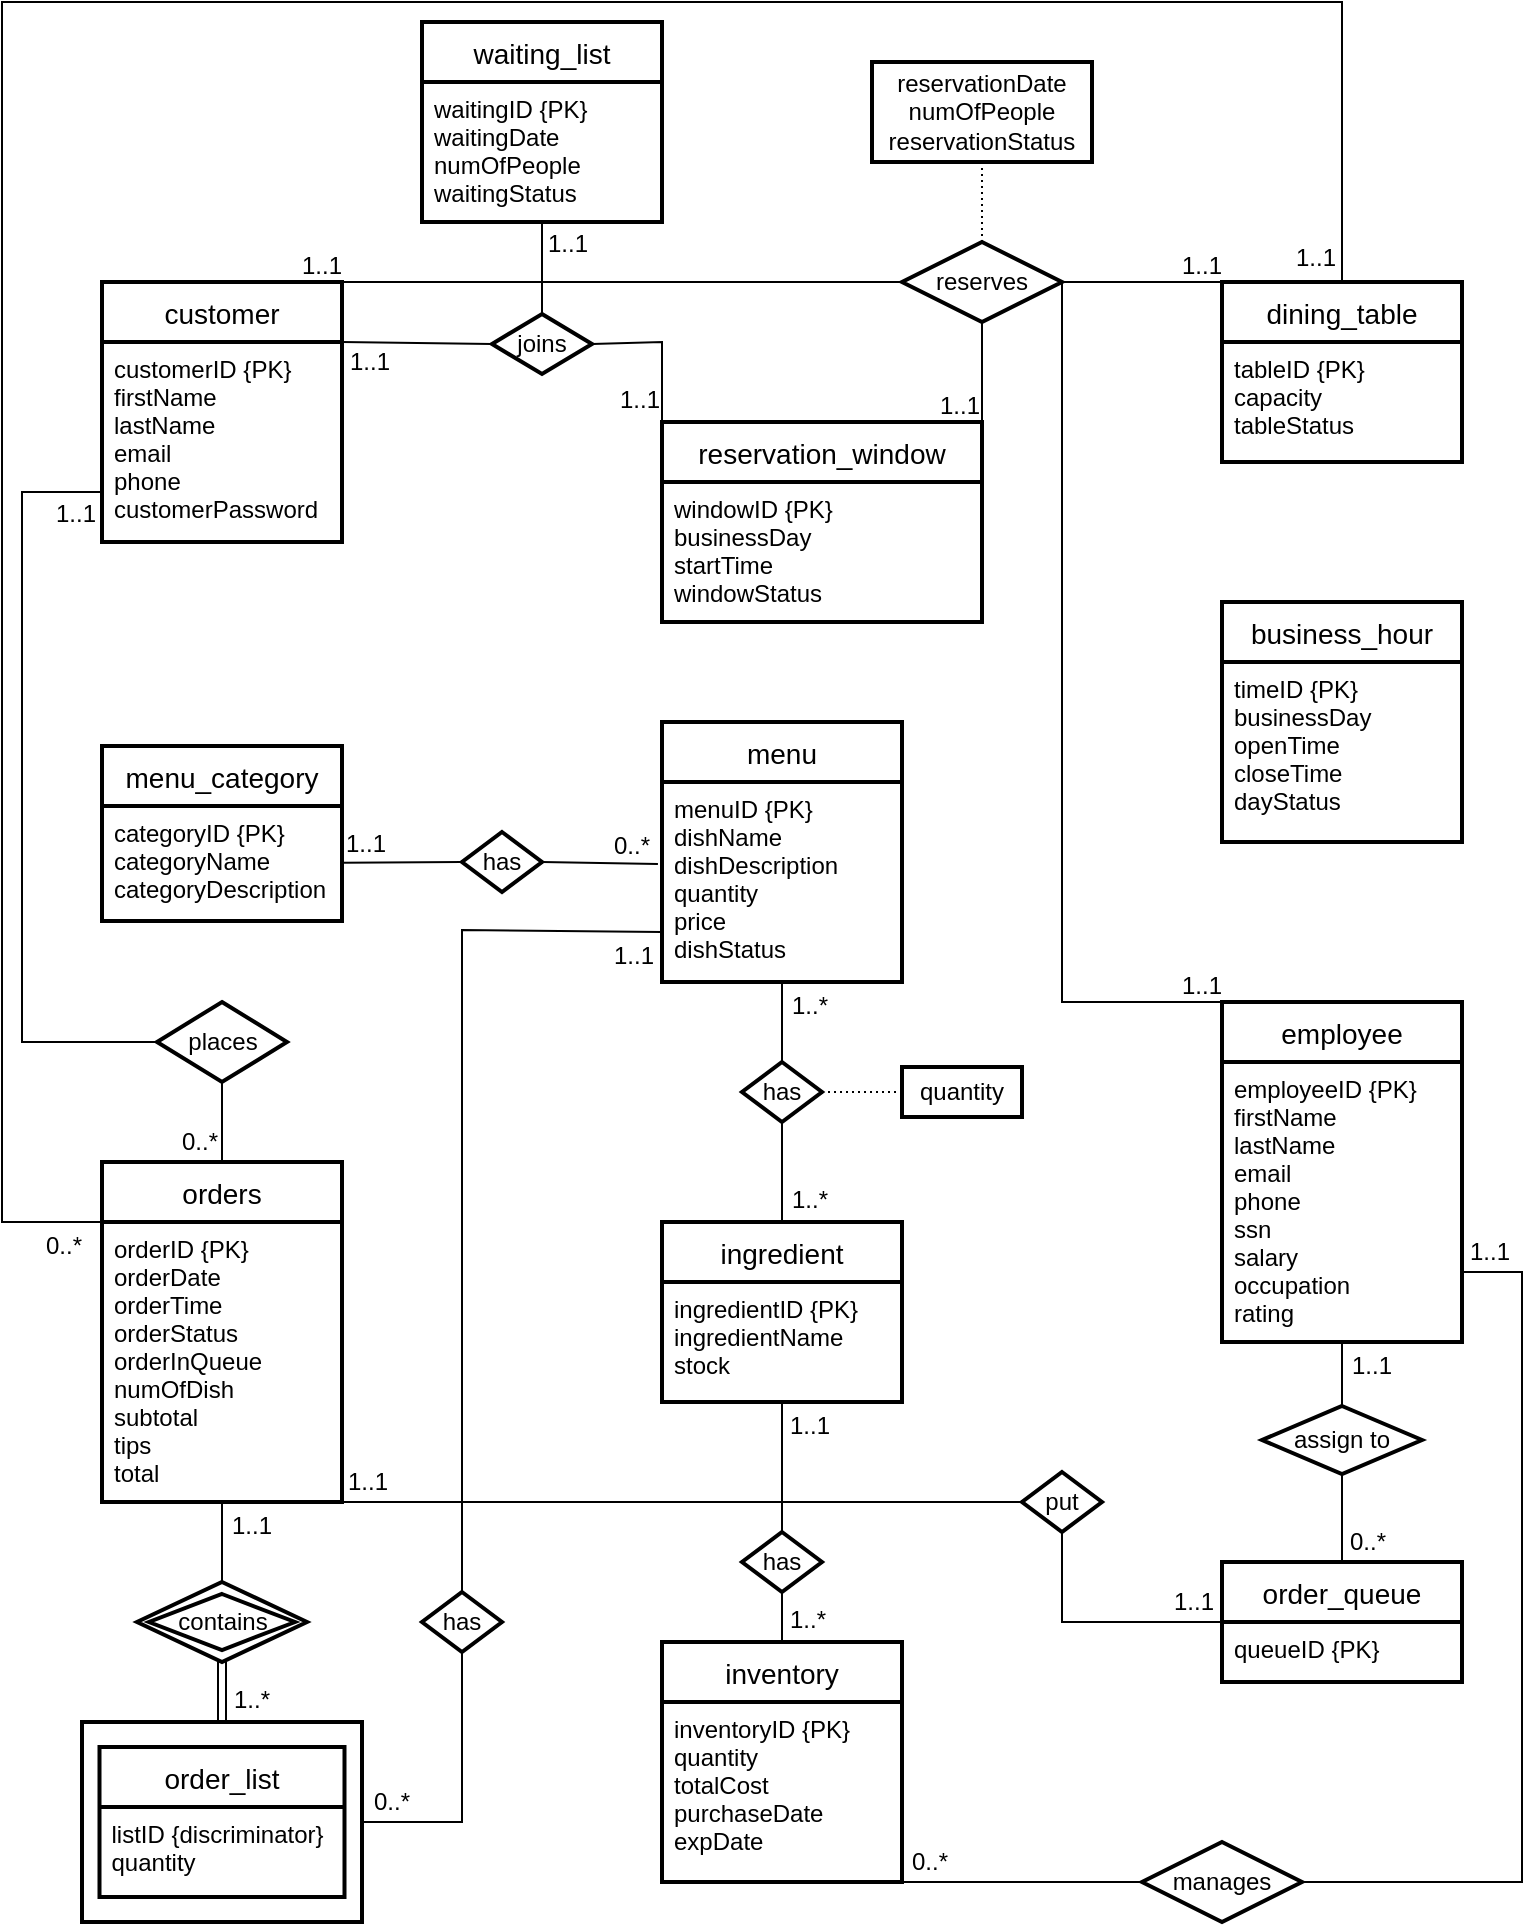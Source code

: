 <mxfile version="20.5.1" type="device"><diagram id="mL9s9Er5yRrEvb4fnso1" name="Page-1"><mxGraphModel dx="1038" dy="579" grid="1" gridSize="10" guides="1" tooltips="1" connect="1" arrows="1" fold="1" page="1" pageScale="1" pageWidth="850" pageHeight="1100" math="0" shadow="0"><root><mxCell id="0"/><mxCell id="1" parent="0"/><mxCell id="wDAieedOkazHFe8aLnD4-30" value="" style="group" parent="1" vertex="1" connectable="0"><mxGeometry x="80" y="920" width="140" height="100" as="geometry"/></mxCell><mxCell id="wDAieedOkazHFe8aLnD4-29" value="" style="rounded=0;whiteSpace=wrap;html=1;strokeWidth=2;fillColor=none;" parent="wDAieedOkazHFe8aLnD4-30" vertex="1"><mxGeometry width="140" height="100" as="geometry"/></mxCell><mxCell id="wDAieedOkazHFe8aLnD4-27" value="order_list" style="swimlane;childLayout=stackLayout;horizontal=1;startSize=30;horizontalStack=0;rounded=0;fontSize=14;fontStyle=0;strokeWidth=2;resizeParent=0;resizeLast=1;shadow=0;dashed=0;align=center;fillColor=none;html=0;" parent="wDAieedOkazHFe8aLnD4-30" vertex="1"><mxGeometry x="8.75" y="12.5" width="122.5" height="75" as="geometry"/></mxCell><mxCell id="wDAieedOkazHFe8aLnD4-28" value="listID {discriminator}&#10;quantity" style="align=left;strokeColor=none;fillColor=none;spacingLeft=4;fontSize=12;verticalAlign=top;resizable=0;rotatable=0;part=1;rounded=0;strokeWidth=2;html=0;" parent="wDAieedOkazHFe8aLnD4-27" vertex="1"><mxGeometry y="30" width="122.5" height="45" as="geometry"/></mxCell><mxCell id="wDAieedOkazHFe8aLnD4-1" value="customer" style="swimlane;childLayout=stackLayout;horizontal=1;startSize=30;horizontalStack=0;rounded=0;fontSize=14;fontStyle=0;strokeWidth=2;resizeParent=0;resizeLast=1;shadow=0;dashed=0;align=center;" parent="1" vertex="1"><mxGeometry x="90" y="200" width="120" height="130" as="geometry"/></mxCell><mxCell id="wDAieedOkazHFe8aLnD4-2" value="customerID {PK}&#10;firstName&#10;lastName&#10;email&#10;phone&#10;customerPassword" style="align=left;strokeColor=none;fillColor=none;spacingLeft=4;fontSize=12;verticalAlign=top;resizable=0;rotatable=0;part=1;" parent="wDAieedOkazHFe8aLnD4-1" vertex="1"><mxGeometry y="30" width="120" height="100" as="geometry"/></mxCell><mxCell id="wDAieedOkazHFe8aLnD4-6" value="business_hour" style="swimlane;childLayout=stackLayout;horizontal=1;startSize=30;horizontalStack=0;rounded=0;fontSize=14;fontStyle=0;strokeWidth=2;resizeParent=0;resizeLast=1;shadow=0;dashed=0;align=center;" parent="1" vertex="1"><mxGeometry x="650" y="360" width="120" height="120" as="geometry"/></mxCell><mxCell id="wDAieedOkazHFe8aLnD4-7" value="timeID {PK}&#10;businessDay&#10;openTime&#10;closeTime&#10;dayStatus" style="align=left;strokeColor=none;fillColor=none;spacingLeft=4;fontSize=12;verticalAlign=top;resizable=0;rotatable=0;part=1;rounded=0;" parent="wDAieedOkazHFe8aLnD4-6" vertex="1"><mxGeometry y="30" width="120" height="90" as="geometry"/></mxCell><mxCell id="wDAieedOkazHFe8aLnD4-8" value="employee" style="swimlane;childLayout=stackLayout;horizontal=1;startSize=30;horizontalStack=0;rounded=0;fontSize=14;fontStyle=0;strokeWidth=2;resizeParent=0;resizeLast=1;shadow=0;dashed=0;align=center;" parent="1" vertex="1"><mxGeometry x="650" y="560" width="120" height="170" as="geometry"/></mxCell><mxCell id="wDAieedOkazHFe8aLnD4-9" value="employeeID {PK}&#10;firstName&#10;lastName&#10;email&#10;phone&#10;ssn&#10;salary&#10;occupation&#10;rating" style="align=left;strokeColor=none;fillColor=none;spacingLeft=4;fontSize=12;verticalAlign=top;resizable=0;rotatable=0;part=1;rounded=0;" parent="wDAieedOkazHFe8aLnD4-8" vertex="1"><mxGeometry y="30" width="120" height="140" as="geometry"/></mxCell><mxCell id="wDAieedOkazHFe8aLnD4-10" value="dining_table" style="swimlane;childLayout=stackLayout;horizontal=1;startSize=30;horizontalStack=0;rounded=0;fontSize=14;fontStyle=0;strokeWidth=2;resizeParent=0;resizeLast=1;shadow=0;dashed=0;align=center;" parent="1" vertex="1"><mxGeometry x="650" y="200" width="120" height="90" as="geometry"/></mxCell><mxCell id="wDAieedOkazHFe8aLnD4-11" value="tableID {PK}&#10;capacity&#10;tableStatus" style="align=left;strokeColor=none;fillColor=none;spacingLeft=4;fontSize=12;verticalAlign=top;resizable=0;rotatable=0;part=1;rounded=0;" parent="wDAieedOkazHFe8aLnD4-10" vertex="1"><mxGeometry y="30" width="120" height="60" as="geometry"/></mxCell><mxCell id="wDAieedOkazHFe8aLnD4-12" value="reservation_window" style="swimlane;childLayout=stackLayout;horizontal=1;startSize=30;horizontalStack=0;rounded=0;fontSize=14;fontStyle=0;strokeWidth=2;resizeParent=0;resizeLast=1;shadow=0;dashed=0;align=center;" parent="1" vertex="1"><mxGeometry x="370" y="270" width="160" height="100" as="geometry"/></mxCell><mxCell id="wDAieedOkazHFe8aLnD4-13" value="windowID {PK}&#10;businessDay&#10;startTime&#10;windowStatus" style="align=left;strokeColor=none;fillColor=none;spacingLeft=4;fontSize=12;verticalAlign=top;resizable=0;rotatable=0;part=1;rounded=0;" parent="wDAieedOkazHFe8aLnD4-12" vertex="1"><mxGeometry y="30" width="160" height="70" as="geometry"/></mxCell><mxCell id="wDAieedOkazHFe8aLnD4-14" value="waiting_list" style="swimlane;childLayout=stackLayout;horizontal=1;startSize=30;horizontalStack=0;rounded=0;fontSize=14;fontStyle=0;strokeWidth=2;resizeParent=0;resizeLast=1;shadow=0;dashed=0;align=center;" parent="1" vertex="1"><mxGeometry x="250" y="70" width="120" height="100" as="geometry"/></mxCell><mxCell id="wDAieedOkazHFe8aLnD4-15" value="waitingID {PK}&#10;waitingDate&#10;numOfPeople&#10;waitingStatus" style="align=left;strokeColor=none;fillColor=none;spacingLeft=4;fontSize=12;verticalAlign=top;resizable=0;rotatable=0;part=1;rounded=0;" parent="wDAieedOkazHFe8aLnD4-14" vertex="1"><mxGeometry y="30" width="120" height="70" as="geometry"/></mxCell><mxCell id="wDAieedOkazHFe8aLnD4-24" value="orders" style="swimlane;childLayout=stackLayout;horizontal=1;startSize=30;horizontalStack=0;rounded=0;fontSize=14;fontStyle=0;strokeWidth=2;resizeParent=0;resizeLast=1;shadow=0;dashed=0;align=center;fillColor=none;html=0;" parent="1" vertex="1"><mxGeometry x="90" y="640" width="120" height="170" as="geometry"/></mxCell><mxCell id="wDAieedOkazHFe8aLnD4-25" value="orderID {PK}&#10;orderDate&#10;orderTime&#10;orderStatus&#10;orderInQueue&#10;numOfDish&#10;subtotal&#10;tips&#10;total" style="align=left;strokeColor=none;fillColor=none;spacingLeft=4;fontSize=12;verticalAlign=top;resizable=0;rotatable=0;part=1;rounded=0;strokeWidth=2;html=0;" parent="wDAieedOkazHFe8aLnD4-24" vertex="1"><mxGeometry y="30" width="120" height="140" as="geometry"/></mxCell><mxCell id="wDAieedOkazHFe8aLnD4-31" value="order_queue" style="swimlane;childLayout=stackLayout;horizontal=1;startSize=30;horizontalStack=0;rounded=0;fontSize=14;fontStyle=0;strokeWidth=2;resizeParent=0;resizeLast=1;shadow=0;dashed=0;align=center;fillColor=none;html=0;" parent="1" vertex="1"><mxGeometry x="650" y="840" width="120" height="60" as="geometry"/></mxCell><mxCell id="wDAieedOkazHFe8aLnD4-32" value="queueID {PK}" style="align=left;strokeColor=none;fillColor=none;spacingLeft=4;fontSize=12;verticalAlign=top;resizable=0;rotatable=0;part=1;rounded=0;strokeWidth=2;html=0;" parent="wDAieedOkazHFe8aLnD4-31" vertex="1"><mxGeometry y="30" width="120" height="30" as="geometry"/></mxCell><mxCell id="wDAieedOkazHFe8aLnD4-33" value="menu" style="swimlane;childLayout=stackLayout;horizontal=1;startSize=30;horizontalStack=0;rounded=0;fontSize=14;fontStyle=0;strokeWidth=2;resizeParent=0;resizeLast=1;shadow=0;dashed=0;align=center;fillColor=none;html=0;" parent="1" vertex="1"><mxGeometry x="370" y="420" width="120" height="130" as="geometry"/></mxCell><mxCell id="wDAieedOkazHFe8aLnD4-34" value="menuID {PK}&#10;dishName&#10;dishDescription&#10;quantity&#10;price&#10;dishStatus" style="align=left;strokeColor=none;fillColor=none;spacingLeft=4;fontSize=12;verticalAlign=top;resizable=0;rotatable=0;part=1;rounded=0;strokeWidth=2;html=0;" parent="wDAieedOkazHFe8aLnD4-33" vertex="1"><mxGeometry y="30" width="120" height="100" as="geometry"/></mxCell><mxCell id="wDAieedOkazHFe8aLnD4-35" value="ingredient" style="swimlane;childLayout=stackLayout;horizontal=1;startSize=30;horizontalStack=0;rounded=0;fontSize=14;fontStyle=0;strokeWidth=2;resizeParent=0;resizeLast=1;shadow=0;dashed=0;align=center;fillColor=none;html=0;" parent="1" vertex="1"><mxGeometry x="370" y="670" width="120" height="90" as="geometry"/></mxCell><mxCell id="wDAieedOkazHFe8aLnD4-36" value="ingredientID {PK}&#10;ingredientName&#10;stock" style="align=left;strokeColor=none;fillColor=none;spacingLeft=4;fontSize=12;verticalAlign=top;resizable=0;rotatable=0;part=1;rounded=0;strokeWidth=2;html=0;" parent="wDAieedOkazHFe8aLnD4-35" vertex="1"><mxGeometry y="30" width="120" height="60" as="geometry"/></mxCell><mxCell id="wDAieedOkazHFe8aLnD4-37" value="inventory" style="swimlane;childLayout=stackLayout;horizontal=1;startSize=30;horizontalStack=0;rounded=0;fontSize=14;fontStyle=0;strokeWidth=2;resizeParent=0;resizeLast=1;shadow=0;dashed=0;align=center;fillColor=none;html=0;" parent="1" vertex="1"><mxGeometry x="370" y="880" width="120" height="120" as="geometry"/></mxCell><mxCell id="wDAieedOkazHFe8aLnD4-38" value="inventoryID {PK}&#10;quantity&#10;totalCost&#10;purchaseDate&#10;expDate" style="align=left;strokeColor=none;fillColor=none;spacingLeft=4;fontSize=12;verticalAlign=top;resizable=0;rotatable=0;part=1;rounded=0;strokeWidth=2;html=0;" parent="wDAieedOkazHFe8aLnD4-37" vertex="1"><mxGeometry y="30" width="120" height="90" as="geometry"/></mxCell><mxCell id="wDAieedOkazHFe8aLnD4-44" value="reserves" style="shape=rhombus;perimeter=rhombusPerimeter;whiteSpace=wrap;html=1;align=center;rounded=0;strokeWidth=2;fillColor=none;" parent="1" vertex="1"><mxGeometry x="490" y="180" width="80" height="40" as="geometry"/></mxCell><mxCell id="wDAieedOkazHFe8aLnD4-50" value="places" style="shape=rhombus;perimeter=rhombusPerimeter;whiteSpace=wrap;html=1;align=center;rounded=0;strokeWidth=2;fillColor=none;" parent="1" vertex="1"><mxGeometry x="117.5" y="560" width="65" height="40" as="geometry"/></mxCell><mxCell id="wDAieedOkazHFe8aLnD4-51" value="" style="endArrow=none;html=1;rounded=0;exitX=0;exitY=0.5;exitDx=0;exitDy=0;entryX=0;entryY=0.75;entryDx=0;entryDy=0;" parent="1" source="wDAieedOkazHFe8aLnD4-50" target="wDAieedOkazHFe8aLnD4-2" edge="1"><mxGeometry relative="1" as="geometry"><mxPoint x="330" y="620" as="sourcePoint"/><mxPoint x="490" y="620" as="targetPoint"/><Array as="points"><mxPoint x="50" y="580"/><mxPoint x="50" y="305"/></Array></mxGeometry></mxCell><mxCell id="wDAieedOkazHFe8aLnD4-52" value="1..1" style="resizable=0;html=1;align=right;verticalAlign=bottom;rounded=0;strokeWidth=2;fillColor=none;" parent="wDAieedOkazHFe8aLnD4-51" connectable="0" vertex="1"><mxGeometry x="1" relative="1" as="geometry"><mxPoint x="-3" y="19" as="offset"/></mxGeometry></mxCell><mxCell id="wDAieedOkazHFe8aLnD4-53" value="has" style="shape=rhombus;perimeter=rhombusPerimeter;whiteSpace=wrap;html=1;align=center;rounded=0;strokeWidth=2;fillColor=none;" parent="1" vertex="1"><mxGeometry x="270" y="475" width="40" height="30" as="geometry"/></mxCell><mxCell id="wDAieedOkazHFe8aLnD4-54" value="" style="endArrow=none;html=1;rounded=0;exitX=1;exitY=0.5;exitDx=0;exitDy=0;entryX=-0.017;entryY=0.41;entryDx=0;entryDy=0;entryPerimeter=0;" parent="1" source="wDAieedOkazHFe8aLnD4-53" target="wDAieedOkazHFe8aLnD4-34" edge="1"><mxGeometry relative="1" as="geometry"><mxPoint x="110" y="630" as="sourcePoint"/><mxPoint x="320" y="440" as="targetPoint"/></mxGeometry></mxCell><mxCell id="wDAieedOkazHFe8aLnD4-55" value="0..*" style="resizable=0;html=1;align=right;verticalAlign=bottom;rounded=0;strokeWidth=2;fillColor=none;" parent="wDAieedOkazHFe8aLnD4-54" connectable="0" vertex="1"><mxGeometry x="1" relative="1" as="geometry"><mxPoint x="-3" y="-1" as="offset"/></mxGeometry></mxCell><mxCell id="wDAieedOkazHFe8aLnD4-56" value="" style="endArrow=none;html=1;rounded=0;exitX=0;exitY=0.5;exitDx=0;exitDy=0;" parent="1" source="wDAieedOkazHFe8aLnD4-53" target="wDAieedOkazHFe8aLnD4-17" edge="1"><mxGeometry relative="1" as="geometry"><mxPoint x="110" y="630" as="sourcePoint"/><mxPoint x="220" y="490" as="targetPoint"/></mxGeometry></mxCell><mxCell id="wDAieedOkazHFe8aLnD4-57" value="1..1" style="resizable=0;html=1;align=right;verticalAlign=bottom;rounded=0;strokeWidth=2;fillColor=none;" parent="wDAieedOkazHFe8aLnD4-56" connectable="0" vertex="1"><mxGeometry x="1" relative="1" as="geometry"><mxPoint x="22" y="-1" as="offset"/></mxGeometry></mxCell><mxCell id="wDAieedOkazHFe8aLnD4-58" value="" style="endArrow=none;html=1;rounded=0;exitX=0.5;exitY=1;exitDx=0;exitDy=0;entryX=0.5;entryY=0;entryDx=0;entryDy=0;" parent="1" source="wDAieedOkazHFe8aLnD4-50" target="wDAieedOkazHFe8aLnD4-24" edge="1"><mxGeometry relative="1" as="geometry"><mxPoint x="230" y="530" as="sourcePoint"/><mxPoint x="390" y="530" as="targetPoint"/></mxGeometry></mxCell><mxCell id="wDAieedOkazHFe8aLnD4-59" value="0..*" style="resizable=0;html=1;align=right;verticalAlign=bottom;rounded=0;strokeWidth=2;fillColor=none;" parent="wDAieedOkazHFe8aLnD4-58" connectable="0" vertex="1"><mxGeometry x="1" relative="1" as="geometry"><mxPoint x="-2" y="-2" as="offset"/></mxGeometry></mxCell><mxCell id="wDAieedOkazHFe8aLnD4-62" value="contains" style="shape=rhombus;double=1;perimeter=rhombusPerimeter;whiteSpace=wrap;html=1;align=center;rounded=0;strokeWidth=2;fillColor=none;" parent="1" vertex="1"><mxGeometry x="107.5" y="850" width="85" height="40" as="geometry"/></mxCell><mxCell id="wDAieedOkazHFe8aLnD4-63" value="" style="endArrow=none;html=1;rounded=0;exitX=0.5;exitY=0;exitDx=0;exitDy=0;entryX=0.5;entryY=1;entryDx=0;entryDy=0;" parent="1" source="wDAieedOkazHFe8aLnD4-62" target="wDAieedOkazHFe8aLnD4-25" edge="1"><mxGeometry relative="1" as="geometry"><mxPoint x="230" y="900" as="sourcePoint"/><mxPoint x="390" y="900" as="targetPoint"/></mxGeometry></mxCell><mxCell id="wDAieedOkazHFe8aLnD4-64" value="1..1" style="resizable=0;html=1;align=right;verticalAlign=bottom;rounded=0;strokeWidth=2;fillColor=none;" parent="wDAieedOkazHFe8aLnD4-63" connectable="0" vertex="1"><mxGeometry x="1" relative="1" as="geometry"><mxPoint x="25" y="20" as="offset"/></mxGeometry></mxCell><mxCell id="wDAieedOkazHFe8aLnD4-68" value="" style="endArrow=none;html=1;rounded=0;entryX=0;entryY=0.75;entryDx=0;entryDy=0;exitX=0.5;exitY=0;exitDx=0;exitDy=0;" parent="1" source="wDAieedOkazHFe8aLnD4-70" target="wDAieedOkazHFe8aLnD4-34" edge="1"><mxGeometry relative="1" as="geometry"><mxPoint x="290" y="840" as="sourcePoint"/><mxPoint x="340" y="520" as="targetPoint"/><Array as="points"><mxPoint x="270" y="524"/></Array></mxGeometry></mxCell><mxCell id="wDAieedOkazHFe8aLnD4-69" value="1..1" style="resizable=0;html=1;align=right;verticalAlign=bottom;rounded=0;strokeWidth=2;fillColor=none;" parent="wDAieedOkazHFe8aLnD4-68" connectable="0" vertex="1"><mxGeometry x="1" relative="1" as="geometry"><mxPoint x="-3" y="21" as="offset"/></mxGeometry></mxCell><mxCell id="wDAieedOkazHFe8aLnD4-70" value="has" style="shape=rhombus;perimeter=rhombusPerimeter;whiteSpace=wrap;html=1;align=center;rounded=0;strokeWidth=2;fillColor=none;" parent="1" vertex="1"><mxGeometry x="250" y="855" width="40" height="30" as="geometry"/></mxCell><mxCell id="wDAieedOkazHFe8aLnD4-73" value="" style="endArrow=none;html=1;rounded=0;exitX=0.5;exitY=1;exitDx=0;exitDy=0;entryX=1;entryY=0.5;entryDx=0;entryDy=0;" parent="1" source="wDAieedOkazHFe8aLnD4-70" target="wDAieedOkazHFe8aLnD4-29" edge="1"><mxGeometry relative="1" as="geometry"><mxPoint x="230" y="720" as="sourcePoint"/><mxPoint x="390" y="720" as="targetPoint"/><Array as="points"><mxPoint x="270" y="970"/></Array></mxGeometry></mxCell><mxCell id="wDAieedOkazHFe8aLnD4-74" value="0..*" style="resizable=0;html=1;align=right;verticalAlign=bottom;rounded=0;strokeWidth=2;fillColor=none;" parent="wDAieedOkazHFe8aLnD4-73" connectable="0" vertex="1"><mxGeometry x="1" relative="1" as="geometry"><mxPoint x="24" y="-2" as="offset"/></mxGeometry></mxCell><mxCell id="wDAieedOkazHFe8aLnD4-75" value="put" style="shape=rhombus;perimeter=rhombusPerimeter;whiteSpace=wrap;html=1;align=center;rounded=0;strokeWidth=2;fillColor=none;" parent="1" vertex="1"><mxGeometry x="550" y="795" width="40" height="30" as="geometry"/></mxCell><mxCell id="wDAieedOkazHFe8aLnD4-76" value="" style="endArrow=none;html=1;rounded=0;exitX=0.5;exitY=1;exitDx=0;exitDy=0;entryX=0;entryY=0;entryDx=0;entryDy=0;" parent="1" source="wDAieedOkazHFe8aLnD4-75" target="wDAieedOkazHFe8aLnD4-32" edge="1"><mxGeometry relative="1" as="geometry"><mxPoint x="500" y="860" as="sourcePoint"/><mxPoint x="570" y="880" as="targetPoint"/><Array as="points"><mxPoint x="570" y="870"/></Array></mxGeometry></mxCell><mxCell id="wDAieedOkazHFe8aLnD4-77" value="1..1" style="resizable=0;html=1;align=right;verticalAlign=bottom;rounded=0;strokeWidth=2;fillColor=none;" parent="wDAieedOkazHFe8aLnD4-76" connectable="0" vertex="1"><mxGeometry x="1" relative="1" as="geometry"><mxPoint x="-4" y="-2" as="offset"/></mxGeometry></mxCell><mxCell id="wDAieedOkazHFe8aLnD4-78" value="" style="endArrow=none;html=1;rounded=0;entryX=1;entryY=1;entryDx=0;entryDy=0;exitX=0;exitY=0.5;exitDx=0;exitDy=0;" parent="1" source="wDAieedOkazHFe8aLnD4-75" target="wDAieedOkazHFe8aLnD4-25" edge="1"><mxGeometry relative="1" as="geometry"><mxPoint x="360" y="810" as="sourcePoint"/><mxPoint x="520" y="810" as="targetPoint"/></mxGeometry></mxCell><mxCell id="wDAieedOkazHFe8aLnD4-79" value="1..1" style="resizable=0;html=1;align=right;verticalAlign=bottom;rounded=0;strokeWidth=2;fillColor=none;" parent="wDAieedOkazHFe8aLnD4-78" connectable="0" vertex="1"><mxGeometry x="1" relative="1" as="geometry"><mxPoint x="23" y="-2" as="offset"/></mxGeometry></mxCell><mxCell id="wDAieedOkazHFe8aLnD4-80" value="assign to" style="shape=rhombus;perimeter=rhombusPerimeter;whiteSpace=wrap;html=1;align=center;rounded=0;strokeWidth=2;fillColor=none;" parent="1" vertex="1"><mxGeometry x="670" y="762" width="80" height="34" as="geometry"/></mxCell><mxCell id="wDAieedOkazHFe8aLnD4-81" value="" style="endArrow=none;html=1;rounded=0;exitX=0.5;exitY=0;exitDx=0;exitDy=0;entryX=0.5;entryY=1;entryDx=0;entryDy=0;" parent="1" source="wDAieedOkazHFe8aLnD4-80" target="wDAieedOkazHFe8aLnD4-9" edge="1"><mxGeometry relative="1" as="geometry"><mxPoint x="360" y="810" as="sourcePoint"/><mxPoint x="520" y="810" as="targetPoint"/></mxGeometry></mxCell><mxCell id="wDAieedOkazHFe8aLnD4-82" value="1..1" style="resizable=0;html=1;align=right;verticalAlign=bottom;rounded=0;strokeWidth=2;fillColor=none;" parent="wDAieedOkazHFe8aLnD4-81" connectable="0" vertex="1"><mxGeometry x="1" relative="1" as="geometry"><mxPoint x="25" y="20" as="offset"/></mxGeometry></mxCell><mxCell id="wDAieedOkazHFe8aLnD4-86" value="" style="endArrow=none;html=1;rounded=0;exitX=0.5;exitY=1;exitDx=0;exitDy=0;entryX=0.5;entryY=0;entryDx=0;entryDy=0;" parent="1" source="wDAieedOkazHFe8aLnD4-80" target="wDAieedOkazHFe8aLnD4-31" edge="1"><mxGeometry relative="1" as="geometry"><mxPoint x="360" y="800" as="sourcePoint"/><mxPoint x="520" y="800" as="targetPoint"/></mxGeometry></mxCell><mxCell id="wDAieedOkazHFe8aLnD4-87" value="0..*" style="resizable=0;html=1;align=right;verticalAlign=bottom;rounded=0;strokeWidth=2;fillColor=none;" parent="wDAieedOkazHFe8aLnD4-86" connectable="0" vertex="1"><mxGeometry x="1" relative="1" as="geometry"><mxPoint x="22" y="-2" as="offset"/></mxGeometry></mxCell><mxCell id="wDAieedOkazHFe8aLnD4-88" value="manages" style="shape=rhombus;perimeter=rhombusPerimeter;whiteSpace=wrap;html=1;align=center;rounded=0;strokeWidth=2;fillColor=none;" parent="1" vertex="1"><mxGeometry x="610" y="980" width="80" height="40" as="geometry"/></mxCell><mxCell id="wDAieedOkazHFe8aLnD4-89" value="" style="endArrow=none;html=1;rounded=0;exitX=0;exitY=0.5;exitDx=0;exitDy=0;entryX=1;entryY=1;entryDx=0;entryDy=0;" parent="1" source="wDAieedOkazHFe8aLnD4-88" target="wDAieedOkazHFe8aLnD4-38" edge="1"><mxGeometry relative="1" as="geometry"><mxPoint x="360" y="800" as="sourcePoint"/><mxPoint x="520" y="800" as="targetPoint"/></mxGeometry></mxCell><mxCell id="wDAieedOkazHFe8aLnD4-90" value="0..*" style="resizable=0;html=1;align=right;verticalAlign=bottom;rounded=0;strokeWidth=2;fillColor=none;" parent="wDAieedOkazHFe8aLnD4-89" connectable="0" vertex="1"><mxGeometry x="1" relative="1" as="geometry"><mxPoint x="23" y="-2" as="offset"/></mxGeometry></mxCell><mxCell id="wDAieedOkazHFe8aLnD4-91" value="" style="endArrow=none;html=1;rounded=0;exitX=1;exitY=0.5;exitDx=0;exitDy=0;entryX=1;entryY=0.75;entryDx=0;entryDy=0;" parent="1" source="wDAieedOkazHFe8aLnD4-88" target="wDAieedOkazHFe8aLnD4-9" edge="1"><mxGeometry relative="1" as="geometry"><mxPoint x="360" y="800" as="sourcePoint"/><mxPoint x="520" y="800" as="targetPoint"/><Array as="points"><mxPoint x="800" y="1000"/><mxPoint x="800" y="695"/></Array></mxGeometry></mxCell><mxCell id="wDAieedOkazHFe8aLnD4-92" value="1..1" style="resizable=0;html=1;align=right;verticalAlign=bottom;rounded=0;strokeWidth=2;fillColor=none;" parent="wDAieedOkazHFe8aLnD4-91" connectable="0" vertex="1"><mxGeometry x="1" relative="1" as="geometry"><mxPoint x="24" y="-2" as="offset"/></mxGeometry></mxCell><mxCell id="wDAieedOkazHFe8aLnD4-93" value="has" style="shape=rhombus;perimeter=rhombusPerimeter;whiteSpace=wrap;html=1;align=center;rounded=0;strokeWidth=2;fillColor=none;" parent="1" vertex="1"><mxGeometry x="410" y="590" width="40" height="30" as="geometry"/></mxCell><mxCell id="wDAieedOkazHFe8aLnD4-94" value="" style="endArrow=none;html=1;rounded=0;exitX=0.5;exitY=1;exitDx=0;exitDy=0;entryX=0.5;entryY=0;entryDx=0;entryDy=0;" parent="1" source="wDAieedOkazHFe8aLnD4-93" target="wDAieedOkazHFe8aLnD4-35" edge="1"><mxGeometry relative="1" as="geometry"><mxPoint x="360" y="710" as="sourcePoint"/><mxPoint x="520" y="710" as="targetPoint"/></mxGeometry></mxCell><mxCell id="wDAieedOkazHFe8aLnD4-95" value="1..*" style="resizable=0;html=1;align=right;verticalAlign=bottom;rounded=0;strokeWidth=2;fillColor=none;" parent="wDAieedOkazHFe8aLnD4-94" connectable="0" vertex="1"><mxGeometry x="1" relative="1" as="geometry"><mxPoint x="23" y="-3" as="offset"/></mxGeometry></mxCell><mxCell id="wDAieedOkazHFe8aLnD4-96" value="" style="endArrow=none;html=1;rounded=0;exitX=0.5;exitY=0;exitDx=0;exitDy=0;entryX=0.5;entryY=1;entryDx=0;entryDy=0;" parent="1" source="wDAieedOkazHFe8aLnD4-93" target="wDAieedOkazHFe8aLnD4-34" edge="1"><mxGeometry relative="1" as="geometry"><mxPoint x="360" y="710" as="sourcePoint"/><mxPoint x="520" y="710" as="targetPoint"/></mxGeometry></mxCell><mxCell id="wDAieedOkazHFe8aLnD4-97" value="1..*" style="resizable=0;html=1;align=right;verticalAlign=bottom;rounded=0;strokeWidth=2;fillColor=none;" parent="wDAieedOkazHFe8aLnD4-96" connectable="0" vertex="1"><mxGeometry x="1" relative="1" as="geometry"><mxPoint x="23" y="20" as="offset"/></mxGeometry></mxCell><mxCell id="wDAieedOkazHFe8aLnD4-98" value="has" style="shape=rhombus;perimeter=rhombusPerimeter;whiteSpace=wrap;html=1;align=center;rounded=0;strokeWidth=2;fillColor=none;" parent="1" vertex="1"><mxGeometry x="410" y="825" width="40" height="30" as="geometry"/></mxCell><mxCell id="wDAieedOkazHFe8aLnD4-102" value="" style="endArrow=none;html=1;rounded=0;exitX=0.5;exitY=0;exitDx=0;exitDy=0;entryX=0.5;entryY=1;entryDx=0;entryDy=0;" parent="1" source="wDAieedOkazHFe8aLnD4-98" target="wDAieedOkazHFe8aLnD4-36" edge="1"><mxGeometry relative="1" as="geometry"><mxPoint x="360" y="800" as="sourcePoint"/><mxPoint x="520" y="800" as="targetPoint"/></mxGeometry></mxCell><mxCell id="wDAieedOkazHFe8aLnD4-103" value="1..1" style="resizable=0;html=1;align=right;verticalAlign=bottom;rounded=0;strokeWidth=2;fillColor=none;" parent="wDAieedOkazHFe8aLnD4-102" connectable="0" vertex="1"><mxGeometry x="1" relative="1" as="geometry"><mxPoint x="24" y="20" as="offset"/></mxGeometry></mxCell><mxCell id="wDAieedOkazHFe8aLnD4-106" value="" style="endArrow=none;html=1;rounded=0;exitX=0.5;exitY=1;exitDx=0;exitDy=0;entryX=0.5;entryY=0;entryDx=0;entryDy=0;" parent="1" source="wDAieedOkazHFe8aLnD4-98" target="wDAieedOkazHFe8aLnD4-37" edge="1"><mxGeometry relative="1" as="geometry"><mxPoint x="360" y="800" as="sourcePoint"/><mxPoint x="520" y="800" as="targetPoint"/></mxGeometry></mxCell><mxCell id="wDAieedOkazHFe8aLnD4-107" value="1..*" style="resizable=0;html=1;align=right;verticalAlign=bottom;rounded=0;strokeWidth=2;fillColor=none;" parent="wDAieedOkazHFe8aLnD4-106" connectable="0" vertex="1"><mxGeometry x="1" relative="1" as="geometry"><mxPoint x="22" y="-3" as="offset"/></mxGeometry></mxCell><mxCell id="wDAieedOkazHFe8aLnD4-108" value="quantity" style="whiteSpace=wrap;html=1;align=center;rounded=0;strokeWidth=2;fillColor=none;" parent="1" vertex="1"><mxGeometry x="490" y="592.5" width="60" height="25" as="geometry"/></mxCell><mxCell id="wDAieedOkazHFe8aLnD4-109" value="" style="endArrow=none;html=1;rounded=0;dashed=1;dashPattern=1 2;exitX=1;exitY=0.5;exitDx=0;exitDy=0;entryX=0;entryY=0.5;entryDx=0;entryDy=0;" parent="1" source="wDAieedOkazHFe8aLnD4-93" target="wDAieedOkazHFe8aLnD4-108" edge="1"><mxGeometry relative="1" as="geometry"><mxPoint x="360" y="710" as="sourcePoint"/><mxPoint x="520" y="710" as="targetPoint"/></mxGeometry></mxCell><mxCell id="wDAieedOkazHFe8aLnD4-111" value="" style="endArrow=none;html=1;rounded=0;exitX=0.5;exitY=1;exitDx=0;exitDy=0;entryX=1;entryY=0;entryDx=0;entryDy=0;" parent="1" source="wDAieedOkazHFe8aLnD4-44" target="wDAieedOkazHFe8aLnD4-12" edge="1"><mxGeometry relative="1" as="geometry"><mxPoint x="360" y="350" as="sourcePoint"/><mxPoint x="520" y="350" as="targetPoint"/></mxGeometry></mxCell><mxCell id="wDAieedOkazHFe8aLnD4-112" value="1..1" style="resizable=0;html=1;align=right;verticalAlign=bottom;rounded=0;strokeWidth=2;fillColor=none;" parent="wDAieedOkazHFe8aLnD4-111" connectable="0" vertex="1"><mxGeometry x="1" relative="1" as="geometry"><mxPoint x="-1" as="offset"/></mxGeometry></mxCell><mxCell id="wDAieedOkazHFe8aLnD4-113" value="" style="endArrow=none;html=1;rounded=0;exitX=1;exitY=0.5;exitDx=0;exitDy=0;entryX=0;entryY=0;entryDx=0;entryDy=0;" parent="1" source="wDAieedOkazHFe8aLnD4-44" target="wDAieedOkazHFe8aLnD4-10" edge="1"><mxGeometry relative="1" as="geometry"><mxPoint x="360" y="350" as="sourcePoint"/><mxPoint x="520" y="350" as="targetPoint"/></mxGeometry></mxCell><mxCell id="wDAieedOkazHFe8aLnD4-114" value="1..1" style="resizable=0;html=1;align=right;verticalAlign=bottom;rounded=0;strokeWidth=2;fillColor=none;" parent="wDAieedOkazHFe8aLnD4-113" connectable="0" vertex="1"><mxGeometry x="1" relative="1" as="geometry"/></mxCell><mxCell id="wDAieedOkazHFe8aLnD4-115" value="" style="endArrow=none;html=1;rounded=0;exitX=0;exitY=0.5;exitDx=0;exitDy=0;entryX=1;entryY=0;entryDx=0;entryDy=0;" parent="1" source="wDAieedOkazHFe8aLnD4-44" target="wDAieedOkazHFe8aLnD4-1" edge="1"><mxGeometry relative="1" as="geometry"><mxPoint x="360" y="350" as="sourcePoint"/><mxPoint x="520" y="350" as="targetPoint"/></mxGeometry></mxCell><mxCell id="wDAieedOkazHFe8aLnD4-116" value="1..1" style="resizable=0;html=1;align=right;verticalAlign=bottom;rounded=0;strokeWidth=2;fillColor=none;" parent="wDAieedOkazHFe8aLnD4-115" connectable="0" vertex="1"><mxGeometry x="1" relative="1" as="geometry"/></mxCell><mxCell id="wDAieedOkazHFe8aLnD4-117" value="reservationDate&lt;br&gt;numOfPeople&lt;br&gt;reservationStatus" style="whiteSpace=wrap;html=1;align=center;rounded=0;strokeWidth=2;fillColor=none;" parent="1" vertex="1"><mxGeometry x="475" y="90" width="110" height="50" as="geometry"/></mxCell><mxCell id="wDAieedOkazHFe8aLnD4-118" value="" style="endArrow=none;html=1;rounded=0;dashed=1;dashPattern=1 2;exitX=0.5;exitY=1;exitDx=0;exitDy=0;entryX=0.5;entryY=0;entryDx=0;entryDy=0;" parent="1" source="wDAieedOkazHFe8aLnD4-117" target="wDAieedOkazHFe8aLnD4-44" edge="1"><mxGeometry relative="1" as="geometry"><mxPoint x="360" y="250" as="sourcePoint"/><mxPoint x="520" y="250" as="targetPoint"/></mxGeometry></mxCell><mxCell id="wDAieedOkazHFe8aLnD4-120" value="joins" style="shape=rhombus;perimeter=rhombusPerimeter;whiteSpace=wrap;html=1;align=center;rounded=0;strokeWidth=2;fillColor=none;" parent="1" vertex="1"><mxGeometry x="285" y="216" width="50" height="30" as="geometry"/></mxCell><mxCell id="wDAieedOkazHFe8aLnD4-121" value="" style="endArrow=none;html=1;rounded=0;exitX=1;exitY=0.5;exitDx=0;exitDy=0;entryX=0;entryY=0;entryDx=0;entryDy=0;" parent="1" edge="1"><mxGeometry relative="1" as="geometry"><mxPoint x="335" y="231" as="sourcePoint"/><mxPoint x="370" y="270" as="targetPoint"/><Array as="points"><mxPoint x="370" y="230"/></Array></mxGeometry></mxCell><mxCell id="wDAieedOkazHFe8aLnD4-122" value="1..1" style="resizable=0;html=1;align=right;verticalAlign=bottom;rounded=0;strokeWidth=2;fillColor=none;" parent="wDAieedOkazHFe8aLnD4-121" connectable="0" vertex="1"><mxGeometry x="1" relative="1" as="geometry"><mxPoint x="-1" y="-2" as="offset"/></mxGeometry></mxCell><mxCell id="wDAieedOkazHFe8aLnD4-123" value="" style="endArrow=none;html=1;rounded=0;exitX=0.5;exitY=0;exitDx=0;exitDy=0;entryX=0.5;entryY=1;entryDx=0;entryDy=0;" parent="1" source="wDAieedOkazHFe8aLnD4-120" target="wDAieedOkazHFe8aLnD4-15" edge="1"><mxGeometry relative="1" as="geometry"><mxPoint x="360" y="250" as="sourcePoint"/><mxPoint x="520" y="250" as="targetPoint"/></mxGeometry></mxCell><mxCell id="wDAieedOkazHFe8aLnD4-124" value="1..1" style="resizable=0;html=1;align=right;verticalAlign=bottom;rounded=0;strokeWidth=2;fillColor=none;" parent="wDAieedOkazHFe8aLnD4-123" connectable="0" vertex="1"><mxGeometry x="1" relative="1" as="geometry"><mxPoint x="23" y="19" as="offset"/></mxGeometry></mxCell><mxCell id="wDAieedOkazHFe8aLnD4-125" value="" style="endArrow=none;html=1;rounded=0;exitX=0;exitY=0.5;exitDx=0;exitDy=0;entryX=1;entryY=0;entryDx=0;entryDy=0;" parent="1" source="wDAieedOkazHFe8aLnD4-120" target="wDAieedOkazHFe8aLnD4-2" edge="1"><mxGeometry relative="1" as="geometry"><mxPoint x="360" y="250" as="sourcePoint"/><mxPoint x="520" y="250" as="targetPoint"/></mxGeometry></mxCell><mxCell id="wDAieedOkazHFe8aLnD4-126" value="1..1" style="resizable=0;html=1;align=right;verticalAlign=bottom;rounded=0;strokeWidth=2;fillColor=none;" parent="wDAieedOkazHFe8aLnD4-125" connectable="0" vertex="1"><mxGeometry x="1" relative="1" as="geometry"><mxPoint x="24" y="18" as="offset"/></mxGeometry></mxCell><mxCell id="wDAieedOkazHFe8aLnD4-127" value="" style="endArrow=none;html=1;rounded=0;entryX=0;entryY=0;entryDx=0;entryDy=0;exitX=1;exitY=0.5;exitDx=0;exitDy=0;" parent="1" source="wDAieedOkazHFe8aLnD4-44" target="wDAieedOkazHFe8aLnD4-8" edge="1"><mxGeometry relative="1" as="geometry"><mxPoint x="350" y="420" as="sourcePoint"/><mxPoint x="510" y="420" as="targetPoint"/><Array as="points"><mxPoint x="570" y="560"/></Array></mxGeometry></mxCell><mxCell id="wDAieedOkazHFe8aLnD4-128" value="1..1" style="resizable=0;html=1;align=right;verticalAlign=bottom;rounded=0;strokeWidth=2;fillColor=none;" parent="wDAieedOkazHFe8aLnD4-127" connectable="0" vertex="1"><mxGeometry x="1" relative="1" as="geometry"/></mxCell><mxCell id="wDAieedOkazHFe8aLnD4-16" value="menu_category" style="swimlane;childLayout=stackLayout;horizontal=1;startSize=30;horizontalStack=0;rounded=0;fontSize=14;fontStyle=0;strokeWidth=2;resizeParent=0;resizeLast=1;shadow=0;align=center;" parent="1" vertex="1"><mxGeometry x="90" y="432" width="120" height="87.5" as="geometry"/></mxCell><mxCell id="wDAieedOkazHFe8aLnD4-17" value="categoryID {PK}&#10;categoryName&#10;categoryDescription" style="align=left;strokeColor=none;fillColor=none;spacingLeft=4;fontSize=12;verticalAlign=top;resizable=0;rotatable=0;part=1;rounded=0;fontStyle=0;" parent="wDAieedOkazHFe8aLnD4-16" vertex="1"><mxGeometry y="30" width="120" height="57.5" as="geometry"/></mxCell><mxCell id="ie5ZvBBogYl8VQnTgt0d-1" value="" style="endArrow=none;html=1;rounded=0;exitX=0;exitY=0.5;exitDx=0;exitDy=0;entryX=0.5;entryY=0;entryDx=0;entryDy=0;" edge="1" parent="1" target="wDAieedOkazHFe8aLnD4-10"><mxGeometry relative="1" as="geometry"><mxPoint x="90" y="670" as="sourcePoint"/><mxPoint x="710" y="150" as="targetPoint"/><Array as="points"><mxPoint x="40" y="670"/><mxPoint x="40" y="60"/><mxPoint x="710" y="60"/></Array></mxGeometry></mxCell><mxCell id="ie5ZvBBogYl8VQnTgt0d-2" value="1..1" style="resizable=0;html=1;align=right;verticalAlign=bottom;rounded=0;strokeWidth=2;fillColor=none;" connectable="0" vertex="1" parent="ie5ZvBBogYl8VQnTgt0d-1"><mxGeometry x="1" relative="1" as="geometry"><mxPoint x="-3" y="-4" as="offset"/></mxGeometry></mxCell><mxCell id="ie5ZvBBogYl8VQnTgt0d-3" value="0..*" style="resizable=0;html=1;align=right;verticalAlign=bottom;rounded=0;strokeWidth=2;fillColor=none;" connectable="0" vertex="1" parent="1"><mxGeometry x="80" y="690" as="geometry"/></mxCell><mxCell id="ie5ZvBBogYl8VQnTgt0d-4" value="" style="shape=link;html=1;rounded=0;exitX=0.5;exitY=1;exitDx=0;exitDy=0;entryX=0.5;entryY=0;entryDx=0;entryDy=0;" edge="1" parent="1" source="wDAieedOkazHFe8aLnD4-62" target="wDAieedOkazHFe8aLnD4-29"><mxGeometry relative="1" as="geometry"><mxPoint x="340" y="840" as="sourcePoint"/><mxPoint x="500" y="840" as="targetPoint"/></mxGeometry></mxCell><mxCell id="ie5ZvBBogYl8VQnTgt0d-5" value="1..*" style="resizable=0;html=1;align=right;verticalAlign=bottom;" connectable="0" vertex="1" parent="ie5ZvBBogYl8VQnTgt0d-4"><mxGeometry x="1" relative="1" as="geometry"><mxPoint x="24" y="-3" as="offset"/></mxGeometry></mxCell></root></mxGraphModel></diagram></mxfile>